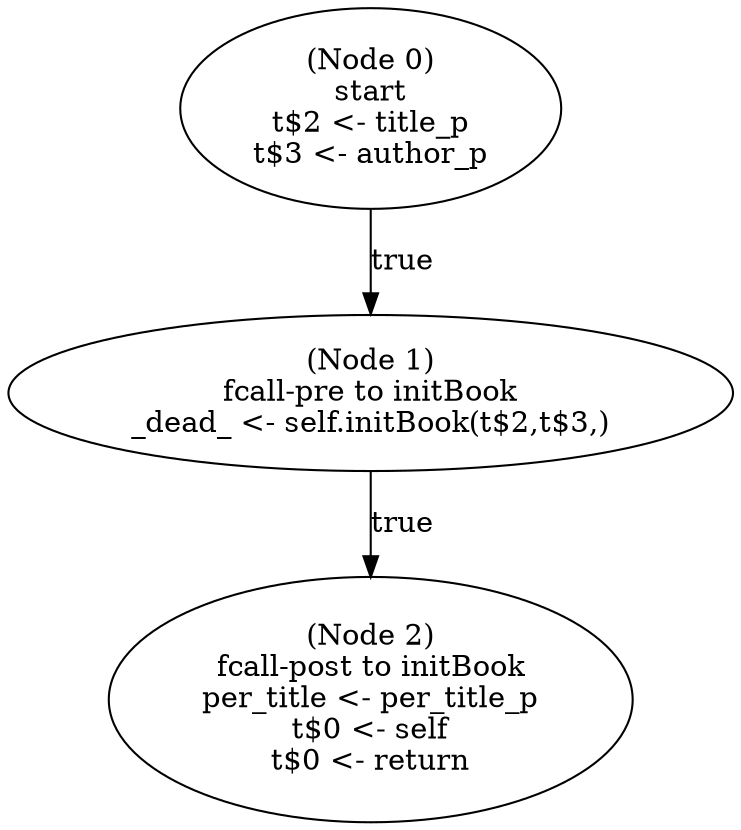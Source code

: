 digraph initArticle_post {
  n0 [label="(Node 0)\nstart\nt$2 <- title_p\nt$3 <- author_p\n"];
 n0 -> n1 [label="true"];
  n1 [label="(Node 1)\nfcall-pre to initBook\n_dead_ <- self.initBook(t$2,t$3,)\n"];
 n1 -> n2 [label="true"];
  n2 [label="(Node 2)\nfcall-post to initBook\nper_title <- per_title_p\nt$0 <- self\nt$0 <- return\n"];
}
